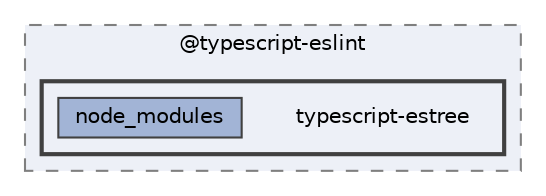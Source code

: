 digraph "pkiclassroomrescheduler/src/main/frontend/node_modules/@typescript-eslint/typescript-estree"
{
 // LATEX_PDF_SIZE
  bgcolor="transparent";
  edge [fontname=Helvetica,fontsize=10,labelfontname=Helvetica,labelfontsize=10];
  node [fontname=Helvetica,fontsize=10,shape=box,height=0.2,width=0.4];
  compound=true
  subgraph clusterdir_68e8f995fcc5380f81b55e0482476f79 {
    graph [ bgcolor="#edf0f7", pencolor="grey50", label="@typescript-eslint", fontname=Helvetica,fontsize=10 style="filled,dashed", URL="dir_68e8f995fcc5380f81b55e0482476f79.html",tooltip=""]
  subgraph clusterdir_7f58ac25e478a649edffb45776b603ee {
    graph [ bgcolor="#edf0f7", pencolor="grey25", label="", fontname=Helvetica,fontsize=10 style="filled,bold", URL="dir_7f58ac25e478a649edffb45776b603ee.html",tooltip=""]
    dir_7f58ac25e478a649edffb45776b603ee [shape=plaintext, label="typescript-estree"];
  dir_f36a0f1e03ceb95ecf187f13dfb6e4c0 [label="node_modules", fillcolor="#a2b4d6", color="grey25", style="filled", URL="dir_f36a0f1e03ceb95ecf187f13dfb6e4c0.html",tooltip=""];
  }
  }
}
